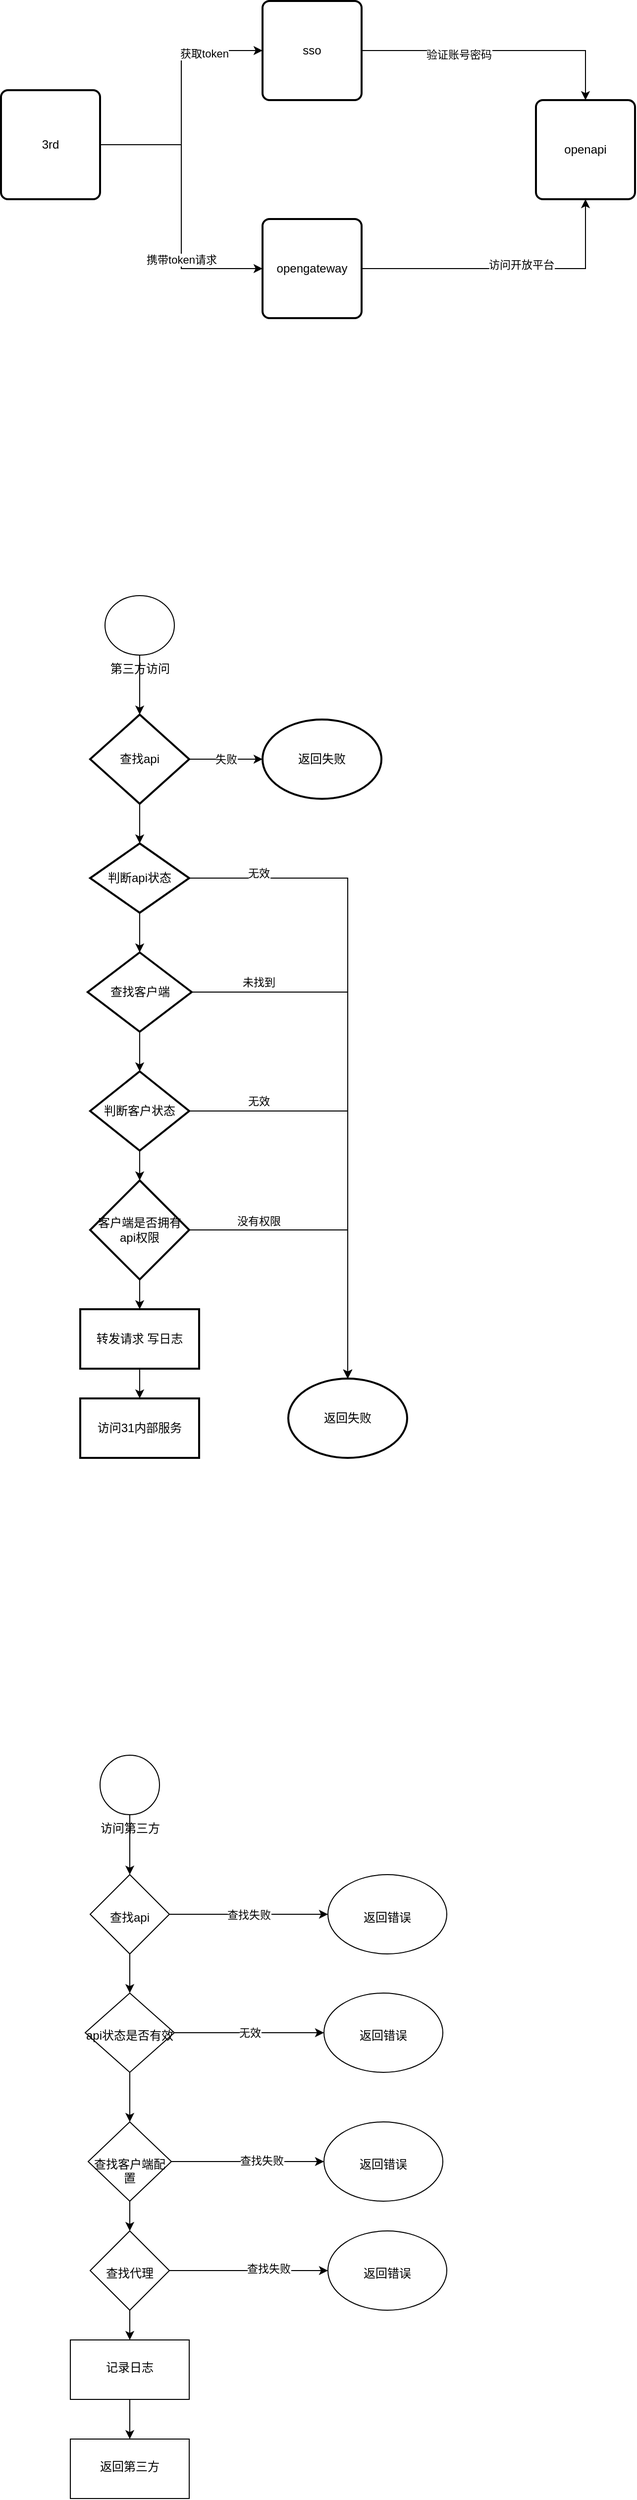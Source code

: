 <mxfile version="14.4.5" type="github">
  <diagram id="r5umxBR1MO3i9Swh8Mfo" name="第 1 页">
    <mxGraphModel dx="1185" dy="643" grid="1" gridSize="10" guides="1" tooltips="1" connect="1" arrows="1" fold="1" page="1" pageScale="1" pageWidth="827" pageHeight="1169" math="0" shadow="0">
      <root>
        <mxCell id="0" />
        <mxCell id="1" parent="0" />
        <mxCell id="_dm25giHvy8EGH1Nbq3g-23" value="" style="edgeStyle=orthogonalEdgeStyle;rounded=0;orthogonalLoop=1;jettySize=auto;html=1;" parent="1" source="_dm25giHvy8EGH1Nbq3g-2" target="_dm25giHvy8EGH1Nbq3g-4" edge="1">
          <mxGeometry relative="1" as="geometry" />
        </mxCell>
        <mxCell id="_dm25giHvy8EGH1Nbq3g-2" value="第三方访问" style="verticalLabelPosition=bottom;verticalAlign=top;html=1;shape=mxgraph.flowchart.on-page_reference;" parent="1" vertex="1">
          <mxGeometry x="205" y="640" width="70" height="60" as="geometry" />
        </mxCell>
        <mxCell id="p3LBFmmlEpDV6VU3JNH3-54" value="" style="edgeStyle=orthogonalEdgeStyle;rounded=0;orthogonalLoop=1;jettySize=auto;html=1;" edge="1" parent="1" source="_dm25giHvy8EGH1Nbq3g-4" target="p3LBFmmlEpDV6VU3JNH3-53">
          <mxGeometry relative="1" as="geometry" />
        </mxCell>
        <mxCell id="p3LBFmmlEpDV6VU3JNH3-58" value="失败" style="edgeStyle=orthogonalEdgeStyle;rounded=0;orthogonalLoop=1;jettySize=auto;html=1;" edge="1" parent="1" source="_dm25giHvy8EGH1Nbq3g-4" target="p3LBFmmlEpDV6VU3JNH3-57">
          <mxGeometry relative="1" as="geometry" />
        </mxCell>
        <mxCell id="_dm25giHvy8EGH1Nbq3g-4" value="查找api" style="strokeWidth=2;html=1;shape=mxgraph.flowchart.decision;whiteSpace=wrap;" parent="1" vertex="1">
          <mxGeometry x="190" y="760" width="100" height="90" as="geometry" />
        </mxCell>
        <mxCell id="_dm25giHvy8EGH1Nbq3g-14" value="" style="edgeStyle=orthogonalEdgeStyle;rounded=0;orthogonalLoop=1;jettySize=auto;html=1;" parent="1" source="_dm25giHvy8EGH1Nbq3g-11" target="p3LBFmmlEpDV6VU3JNH3-55" edge="1">
          <mxGeometry relative="1" as="geometry">
            <mxPoint x="360" y="1040" as="targetPoint" />
          </mxGeometry>
        </mxCell>
        <mxCell id="_dm25giHvy8EGH1Nbq3g-15" value="未找到" style="edgeLabel;html=1;align=center;verticalAlign=middle;resizable=0;points=[];" parent="_dm25giHvy8EGH1Nbq3g-14" vertex="1" connectable="0">
          <mxGeometry x="0.227" y="2" relative="1" as="geometry">
            <mxPoint x="-92" y="-188.33" as="offset" />
          </mxGeometry>
        </mxCell>
        <mxCell id="p3LBFmmlEpDV6VU3JNH3-65" value="" style="edgeStyle=orthogonalEdgeStyle;rounded=0;orthogonalLoop=1;jettySize=auto;html=1;" edge="1" parent="1" source="_dm25giHvy8EGH1Nbq3g-11" target="p3LBFmmlEpDV6VU3JNH3-64">
          <mxGeometry relative="1" as="geometry" />
        </mxCell>
        <mxCell id="_dm25giHvy8EGH1Nbq3g-11" value="查找客户端" style="strokeWidth=2;html=1;shape=mxgraph.flowchart.decision;whiteSpace=wrap;" parent="1" vertex="1">
          <mxGeometry x="187.5" y="1000" width="105" height="80" as="geometry" />
        </mxCell>
        <mxCell id="_dm25giHvy8EGH1Nbq3g-19" value="" style="edgeStyle=orthogonalEdgeStyle;rounded=0;orthogonalLoop=1;jettySize=auto;html=1;" parent="1" source="_dm25giHvy8EGH1Nbq3g-16" target="p3LBFmmlEpDV6VU3JNH3-55" edge="1">
          <mxGeometry relative="1" as="geometry">
            <mxPoint x="370" y="1280" as="targetPoint" />
          </mxGeometry>
        </mxCell>
        <mxCell id="_dm25giHvy8EGH1Nbq3g-20" value="没有权限" style="edgeLabel;html=1;align=center;verticalAlign=middle;resizable=0;points=[];" parent="_dm25giHvy8EGH1Nbq3g-19" vertex="1" connectable="0">
          <mxGeometry x="0.125" y="-2" relative="1" as="geometry">
            <mxPoint x="-88" y="-24.17" as="offset" />
          </mxGeometry>
        </mxCell>
        <mxCell id="p3LBFmmlEpDV6VU3JNH3-70" value="" style="edgeStyle=orthogonalEdgeStyle;rounded=0;orthogonalLoop=1;jettySize=auto;html=1;" edge="1" parent="1" source="_dm25giHvy8EGH1Nbq3g-16" target="p3LBFmmlEpDV6VU3JNH3-69">
          <mxGeometry relative="1" as="geometry" />
        </mxCell>
        <mxCell id="_dm25giHvy8EGH1Nbq3g-16" value="客户端是否拥有api权限" style="strokeWidth=2;html=1;shape=mxgraph.flowchart.decision;whiteSpace=wrap;" parent="1" vertex="1">
          <mxGeometry x="190" y="1230" width="100" height="100" as="geometry" />
        </mxCell>
        <mxCell id="_dm25giHvy8EGH1Nbq3g-21" value="访问31内部服务" style="whiteSpace=wrap;html=1;strokeWidth=2;" parent="1" vertex="1">
          <mxGeometry x="180" y="1450" width="120" height="60" as="geometry" />
        </mxCell>
        <mxCell id="p3LBFmmlEpDV6VU3JNH3-83" value="" style="edgeStyle=orthogonalEdgeStyle;rounded=0;orthogonalLoop=1;jettySize=auto;html=1;" edge="1" parent="1" source="_dm25giHvy8EGH1Nbq3g-24" target="_dm25giHvy8EGH1Nbq3g-25">
          <mxGeometry relative="1" as="geometry" />
        </mxCell>
        <mxCell id="_dm25giHvy8EGH1Nbq3g-24" value="访问第三方" style="verticalLabelPosition=bottom;verticalAlign=top;html=1;shape=mxgraph.flowchart.on-page_reference;" parent="1" vertex="1">
          <mxGeometry x="200" y="1810" width="60" height="60" as="geometry" />
        </mxCell>
        <mxCell id="_dm25giHvy8EGH1Nbq3g-28" value="查找失败" style="edgeStyle=orthogonalEdgeStyle;rounded=0;orthogonalLoop=1;jettySize=auto;html=1;" parent="1" source="_dm25giHvy8EGH1Nbq3g-25" target="_dm25giHvy8EGH1Nbq3g-27" edge="1">
          <mxGeometry relative="1" as="geometry">
            <Array as="points">
              <mxPoint x="340" y="1970.5" />
              <mxPoint x="340" y="1970.5" />
            </Array>
          </mxGeometry>
        </mxCell>
        <mxCell id="p3LBFmmlEpDV6VU3JNH3-77" value="" style="edgeStyle=orthogonalEdgeStyle;rounded=0;orthogonalLoop=1;jettySize=auto;html=1;" edge="1" parent="1" source="_dm25giHvy8EGH1Nbq3g-25" target="p3LBFmmlEpDV6VU3JNH3-76">
          <mxGeometry relative="1" as="geometry" />
        </mxCell>
        <mxCell id="_dm25giHvy8EGH1Nbq3g-25" value="&lt;br&gt;&lt;br&gt;查找api" style="rhombus;whiteSpace=wrap;html=1;verticalAlign=top;" parent="1" vertex="1">
          <mxGeometry x="190" y="1930.5" width="80" height="80" as="geometry" />
        </mxCell>
        <mxCell id="_dm25giHvy8EGH1Nbq3g-27" value="&lt;br&gt;&lt;br&gt;返回错误" style="ellipse;whiteSpace=wrap;html=1;verticalAlign=top;" parent="1" vertex="1">
          <mxGeometry x="430" y="1930.5" width="120" height="80" as="geometry" />
        </mxCell>
        <mxCell id="_dm25giHvy8EGH1Nbq3g-33" value="" style="edgeStyle=orthogonalEdgeStyle;rounded=0;orthogonalLoop=1;jettySize=auto;html=1;" parent="1" source="_dm25giHvy8EGH1Nbq3g-30" target="_dm25giHvy8EGH1Nbq3g-32" edge="1">
          <mxGeometry relative="1" as="geometry" />
        </mxCell>
        <mxCell id="_dm25giHvy8EGH1Nbq3g-34" value="查找失败" style="edgeLabel;html=1;align=center;verticalAlign=middle;resizable=0;points=[];" parent="_dm25giHvy8EGH1Nbq3g-33" vertex="1" connectable="0">
          <mxGeometry x="0.175" y="1" relative="1" as="geometry">
            <mxPoint as="offset" />
          </mxGeometry>
        </mxCell>
        <mxCell id="_dm25giHvy8EGH1Nbq3g-36" value="" style="edgeStyle=orthogonalEdgeStyle;rounded=0;orthogonalLoop=1;jettySize=auto;html=1;" parent="1" source="_dm25giHvy8EGH1Nbq3g-30" target="_dm25giHvy8EGH1Nbq3g-35" edge="1">
          <mxGeometry relative="1" as="geometry" />
        </mxCell>
        <mxCell id="_dm25giHvy8EGH1Nbq3g-30" value="&lt;br&gt;&lt;br&gt;查找客户端配置" style="rhombus;whiteSpace=wrap;html=1;verticalAlign=top;" parent="1" vertex="1">
          <mxGeometry x="188" y="2180" width="84" height="80" as="geometry" />
        </mxCell>
        <mxCell id="_dm25giHvy8EGH1Nbq3g-32" value="&lt;br&gt;&lt;br&gt;返回错误" style="ellipse;whiteSpace=wrap;html=1;verticalAlign=top;" parent="1" vertex="1">
          <mxGeometry x="426" y="2180" width="120" height="80" as="geometry" />
        </mxCell>
        <mxCell id="_dm25giHvy8EGH1Nbq3g-38" value="" style="edgeStyle=orthogonalEdgeStyle;rounded=0;orthogonalLoop=1;jettySize=auto;html=1;" parent="1" source="_dm25giHvy8EGH1Nbq3g-35" target="_dm25giHvy8EGH1Nbq3g-37" edge="1">
          <mxGeometry relative="1" as="geometry" />
        </mxCell>
        <mxCell id="_dm25giHvy8EGH1Nbq3g-39" value="查找失败" style="edgeLabel;html=1;align=center;verticalAlign=middle;resizable=0;points=[];" parent="_dm25giHvy8EGH1Nbq3g-38" vertex="1" connectable="0">
          <mxGeometry x="0.25" y="2" relative="1" as="geometry">
            <mxPoint as="offset" />
          </mxGeometry>
        </mxCell>
        <mxCell id="_dm25giHvy8EGH1Nbq3g-41" value="" style="edgeStyle=orthogonalEdgeStyle;rounded=0;orthogonalLoop=1;jettySize=auto;html=1;" parent="1" source="_dm25giHvy8EGH1Nbq3g-35" target="_dm25giHvy8EGH1Nbq3g-40" edge="1">
          <mxGeometry relative="1" as="geometry" />
        </mxCell>
        <mxCell id="_dm25giHvy8EGH1Nbq3g-35" value="&lt;br&gt;&lt;br&gt;查找代理" style="rhombus;whiteSpace=wrap;html=1;verticalAlign=top;" parent="1" vertex="1">
          <mxGeometry x="190" y="2290" width="80" height="80" as="geometry" />
        </mxCell>
        <mxCell id="_dm25giHvy8EGH1Nbq3g-37" value="&lt;br&gt;&lt;br&gt;返回错误" style="ellipse;whiteSpace=wrap;html=1;verticalAlign=top;" parent="1" vertex="1">
          <mxGeometry x="430" y="2290" width="120" height="80" as="geometry" />
        </mxCell>
        <mxCell id="p3LBFmmlEpDV6VU3JNH3-82" value="" style="edgeStyle=orthogonalEdgeStyle;rounded=0;orthogonalLoop=1;jettySize=auto;html=1;" edge="1" parent="1" source="_dm25giHvy8EGH1Nbq3g-40" target="p3LBFmmlEpDV6VU3JNH3-81">
          <mxGeometry relative="1" as="geometry" />
        </mxCell>
        <mxCell id="_dm25giHvy8EGH1Nbq3g-40" value="&lt;br&gt;记录日志" style="whiteSpace=wrap;html=1;verticalAlign=top;" parent="1" vertex="1">
          <mxGeometry x="170" y="2400" width="120" height="60" as="geometry" />
        </mxCell>
        <mxCell id="p3LBFmmlEpDV6VU3JNH3-45" style="edgeStyle=orthogonalEdgeStyle;rounded=0;orthogonalLoop=1;jettySize=auto;html=1;entryX=0;entryY=0.5;entryDx=0;entryDy=0;" edge="1" parent="1" source="p3LBFmmlEpDV6VU3JNH3-34" target="p3LBFmmlEpDV6VU3JNH3-39">
          <mxGeometry relative="1" as="geometry" />
        </mxCell>
        <mxCell id="p3LBFmmlEpDV6VU3JNH3-49" value="携带token请求" style="edgeLabel;html=1;align=center;verticalAlign=middle;resizable=0;points=[];" vertex="1" connectable="0" parent="p3LBFmmlEpDV6VU3JNH3-45">
          <mxGeometry x="0.37" relative="1" as="geometry">
            <mxPoint as="offset" />
          </mxGeometry>
        </mxCell>
        <mxCell id="p3LBFmmlEpDV6VU3JNH3-46" style="edgeStyle=orthogonalEdgeStyle;rounded=0;orthogonalLoop=1;jettySize=auto;html=1;entryX=0;entryY=0.5;entryDx=0;entryDy=0;" edge="1" parent="1" source="p3LBFmmlEpDV6VU3JNH3-34" target="p3LBFmmlEpDV6VU3JNH3-35">
          <mxGeometry relative="1" as="geometry">
            <Array as="points">
              <mxPoint x="282" y="185" />
              <mxPoint x="282" y="90" />
            </Array>
          </mxGeometry>
        </mxCell>
        <mxCell id="p3LBFmmlEpDV6VU3JNH3-48" value="获取token" style="edgeLabel;html=1;align=center;verticalAlign=middle;resizable=0;points=[];" vertex="1" connectable="0" parent="p3LBFmmlEpDV6VU3JNH3-46">
          <mxGeometry x="0.544" y="-3" relative="1" as="geometry">
            <mxPoint as="offset" />
          </mxGeometry>
        </mxCell>
        <mxCell id="p3LBFmmlEpDV6VU3JNH3-34" value="3rd" style="rounded=1;whiteSpace=wrap;html=1;absoluteArcSize=1;arcSize=14;strokeWidth=2;" vertex="1" parent="1">
          <mxGeometry x="100" y="130" width="100" height="110" as="geometry" />
        </mxCell>
        <mxCell id="p3LBFmmlEpDV6VU3JNH3-38" value="" style="edgeStyle=orthogonalEdgeStyle;rounded=0;orthogonalLoop=1;jettySize=auto;html=1;entryX=0.5;entryY=0;entryDx=0;entryDy=0;" edge="1" parent="1" source="p3LBFmmlEpDV6VU3JNH3-35" target="p3LBFmmlEpDV6VU3JNH3-37">
          <mxGeometry relative="1" as="geometry">
            <mxPoint x="599" y="240" as="targetPoint" />
          </mxGeometry>
        </mxCell>
        <mxCell id="p3LBFmmlEpDV6VU3JNH3-51" value="验证账号密码" style="edgeLabel;html=1;align=center;verticalAlign=middle;resizable=0;points=[];" vertex="1" connectable="0" parent="p3LBFmmlEpDV6VU3JNH3-38">
          <mxGeometry x="-0.29" y="-4" relative="1" as="geometry">
            <mxPoint as="offset" />
          </mxGeometry>
        </mxCell>
        <mxCell id="p3LBFmmlEpDV6VU3JNH3-35" value="sso" style="rounded=1;whiteSpace=wrap;html=1;absoluteArcSize=1;arcSize=14;strokeWidth=2;" vertex="1" parent="1">
          <mxGeometry x="364" y="40" width="100" height="100" as="geometry" />
        </mxCell>
        <mxCell id="p3LBFmmlEpDV6VU3JNH3-37" value="openapi" style="rounded=1;whiteSpace=wrap;html=1;absoluteArcSize=1;arcSize=14;strokeWidth=2;" vertex="1" parent="1">
          <mxGeometry x="640" y="140" width="100" height="100" as="geometry" />
        </mxCell>
        <mxCell id="p3LBFmmlEpDV6VU3JNH3-47" style="edgeStyle=orthogonalEdgeStyle;rounded=0;orthogonalLoop=1;jettySize=auto;html=1;" edge="1" parent="1" source="p3LBFmmlEpDV6VU3JNH3-39" target="p3LBFmmlEpDV6VU3JNH3-37">
          <mxGeometry relative="1" as="geometry" />
        </mxCell>
        <mxCell id="p3LBFmmlEpDV6VU3JNH3-50" value="访问开放平台" style="edgeLabel;html=1;align=center;verticalAlign=middle;resizable=0;points=[];" vertex="1" connectable="0" parent="p3LBFmmlEpDV6VU3JNH3-47">
          <mxGeometry x="0.088" y="4" relative="1" as="geometry">
            <mxPoint as="offset" />
          </mxGeometry>
        </mxCell>
        <mxCell id="p3LBFmmlEpDV6VU3JNH3-39" value="opengateway" style="rounded=1;whiteSpace=wrap;html=1;absoluteArcSize=1;arcSize=14;strokeWidth=2;" vertex="1" parent="1">
          <mxGeometry x="364" y="260" width="100" height="100" as="geometry" />
        </mxCell>
        <mxCell id="p3LBFmmlEpDV6VU3JNH3-60" value="" style="edgeStyle=orthogonalEdgeStyle;rounded=0;orthogonalLoop=1;jettySize=auto;html=1;" edge="1" parent="1" source="p3LBFmmlEpDV6VU3JNH3-53" target="_dm25giHvy8EGH1Nbq3g-11">
          <mxGeometry relative="1" as="geometry" />
        </mxCell>
        <mxCell id="p3LBFmmlEpDV6VU3JNH3-75" value="无效" style="edgeStyle=orthogonalEdgeStyle;rounded=0;orthogonalLoop=1;jettySize=auto;html=1;" edge="1" parent="1" source="p3LBFmmlEpDV6VU3JNH3-53" target="p3LBFmmlEpDV6VU3JNH3-55">
          <mxGeometry x="0.158" y="-90" relative="1" as="geometry">
            <mxPoint as="offset" />
          </mxGeometry>
        </mxCell>
        <mxCell id="p3LBFmmlEpDV6VU3JNH3-53" value="判断api状态" style="rhombus;whiteSpace=wrap;html=1;strokeWidth=2;" vertex="1" parent="1">
          <mxGeometry x="190" y="890" width="100" height="70" as="geometry" />
        </mxCell>
        <mxCell id="p3LBFmmlEpDV6VU3JNH3-55" value="返回失败" style="ellipse;whiteSpace=wrap;html=1;strokeWidth=2;" vertex="1" parent="1">
          <mxGeometry x="390" y="1430" width="120" height="80" as="geometry" />
        </mxCell>
        <mxCell id="p3LBFmmlEpDV6VU3JNH3-57" value="返回失败" style="ellipse;whiteSpace=wrap;html=1;strokeWidth=2;" vertex="1" parent="1">
          <mxGeometry x="364" y="765" width="120" height="80" as="geometry" />
        </mxCell>
        <mxCell id="p3LBFmmlEpDV6VU3JNH3-67" value="无效" style="edgeStyle=orthogonalEdgeStyle;rounded=0;orthogonalLoop=1;jettySize=auto;html=1;" edge="1" parent="1" source="p3LBFmmlEpDV6VU3JNH3-64" target="p3LBFmmlEpDV6VU3JNH3-55">
          <mxGeometry x="-0.674" y="240" relative="1" as="geometry">
            <mxPoint x="370" y="1160" as="targetPoint" />
            <Array as="points">
              <mxPoint x="450" y="1160" />
            </Array>
            <mxPoint as="offset" />
          </mxGeometry>
        </mxCell>
        <mxCell id="p3LBFmmlEpDV6VU3JNH3-68" value="" style="edgeStyle=orthogonalEdgeStyle;rounded=0;orthogonalLoop=1;jettySize=auto;html=1;" edge="1" parent="1" source="p3LBFmmlEpDV6VU3JNH3-64" target="_dm25giHvy8EGH1Nbq3g-16">
          <mxGeometry relative="1" as="geometry" />
        </mxCell>
        <mxCell id="p3LBFmmlEpDV6VU3JNH3-64" value="判断客户状态" style="rhombus;whiteSpace=wrap;html=1;strokeWidth=2;" vertex="1" parent="1">
          <mxGeometry x="190" y="1120" width="100" height="80" as="geometry" />
        </mxCell>
        <mxCell id="p3LBFmmlEpDV6VU3JNH3-71" value="" style="edgeStyle=orthogonalEdgeStyle;rounded=0;orthogonalLoop=1;jettySize=auto;html=1;" edge="1" parent="1" source="p3LBFmmlEpDV6VU3JNH3-69" target="_dm25giHvy8EGH1Nbq3g-21">
          <mxGeometry relative="1" as="geometry" />
        </mxCell>
        <mxCell id="p3LBFmmlEpDV6VU3JNH3-69" value="转发请求 写日志" style="whiteSpace=wrap;html=1;strokeWidth=2;" vertex="1" parent="1">
          <mxGeometry x="180" y="1360" width="120" height="60" as="geometry" />
        </mxCell>
        <mxCell id="p3LBFmmlEpDV6VU3JNH3-79" value="无效" style="edgeStyle=orthogonalEdgeStyle;rounded=0;orthogonalLoop=1;jettySize=auto;html=1;" edge="1" parent="1" source="p3LBFmmlEpDV6VU3JNH3-76" target="p3LBFmmlEpDV6VU3JNH3-78">
          <mxGeometry relative="1" as="geometry" />
        </mxCell>
        <mxCell id="p3LBFmmlEpDV6VU3JNH3-80" value="" style="edgeStyle=orthogonalEdgeStyle;rounded=0;orthogonalLoop=1;jettySize=auto;html=1;" edge="1" parent="1" source="p3LBFmmlEpDV6VU3JNH3-76" target="_dm25giHvy8EGH1Nbq3g-30">
          <mxGeometry relative="1" as="geometry" />
        </mxCell>
        <mxCell id="p3LBFmmlEpDV6VU3JNH3-76" value="&lt;br&gt;&lt;br&gt;api状态是否有效" style="rhombus;whiteSpace=wrap;html=1;verticalAlign=top;" vertex="1" parent="1">
          <mxGeometry x="185" y="2050" width="90" height="80" as="geometry" />
        </mxCell>
        <mxCell id="p3LBFmmlEpDV6VU3JNH3-78" value="&lt;br&gt;&lt;br&gt;返回错误" style="ellipse;whiteSpace=wrap;html=1;verticalAlign=top;" vertex="1" parent="1">
          <mxGeometry x="426" y="2050" width="120" height="80" as="geometry" />
        </mxCell>
        <mxCell id="p3LBFmmlEpDV6VU3JNH3-81" value="&lt;br&gt;返回第三方" style="whiteSpace=wrap;html=1;verticalAlign=top;" vertex="1" parent="1">
          <mxGeometry x="170" y="2500" width="120" height="60" as="geometry" />
        </mxCell>
      </root>
    </mxGraphModel>
  </diagram>
</mxfile>
